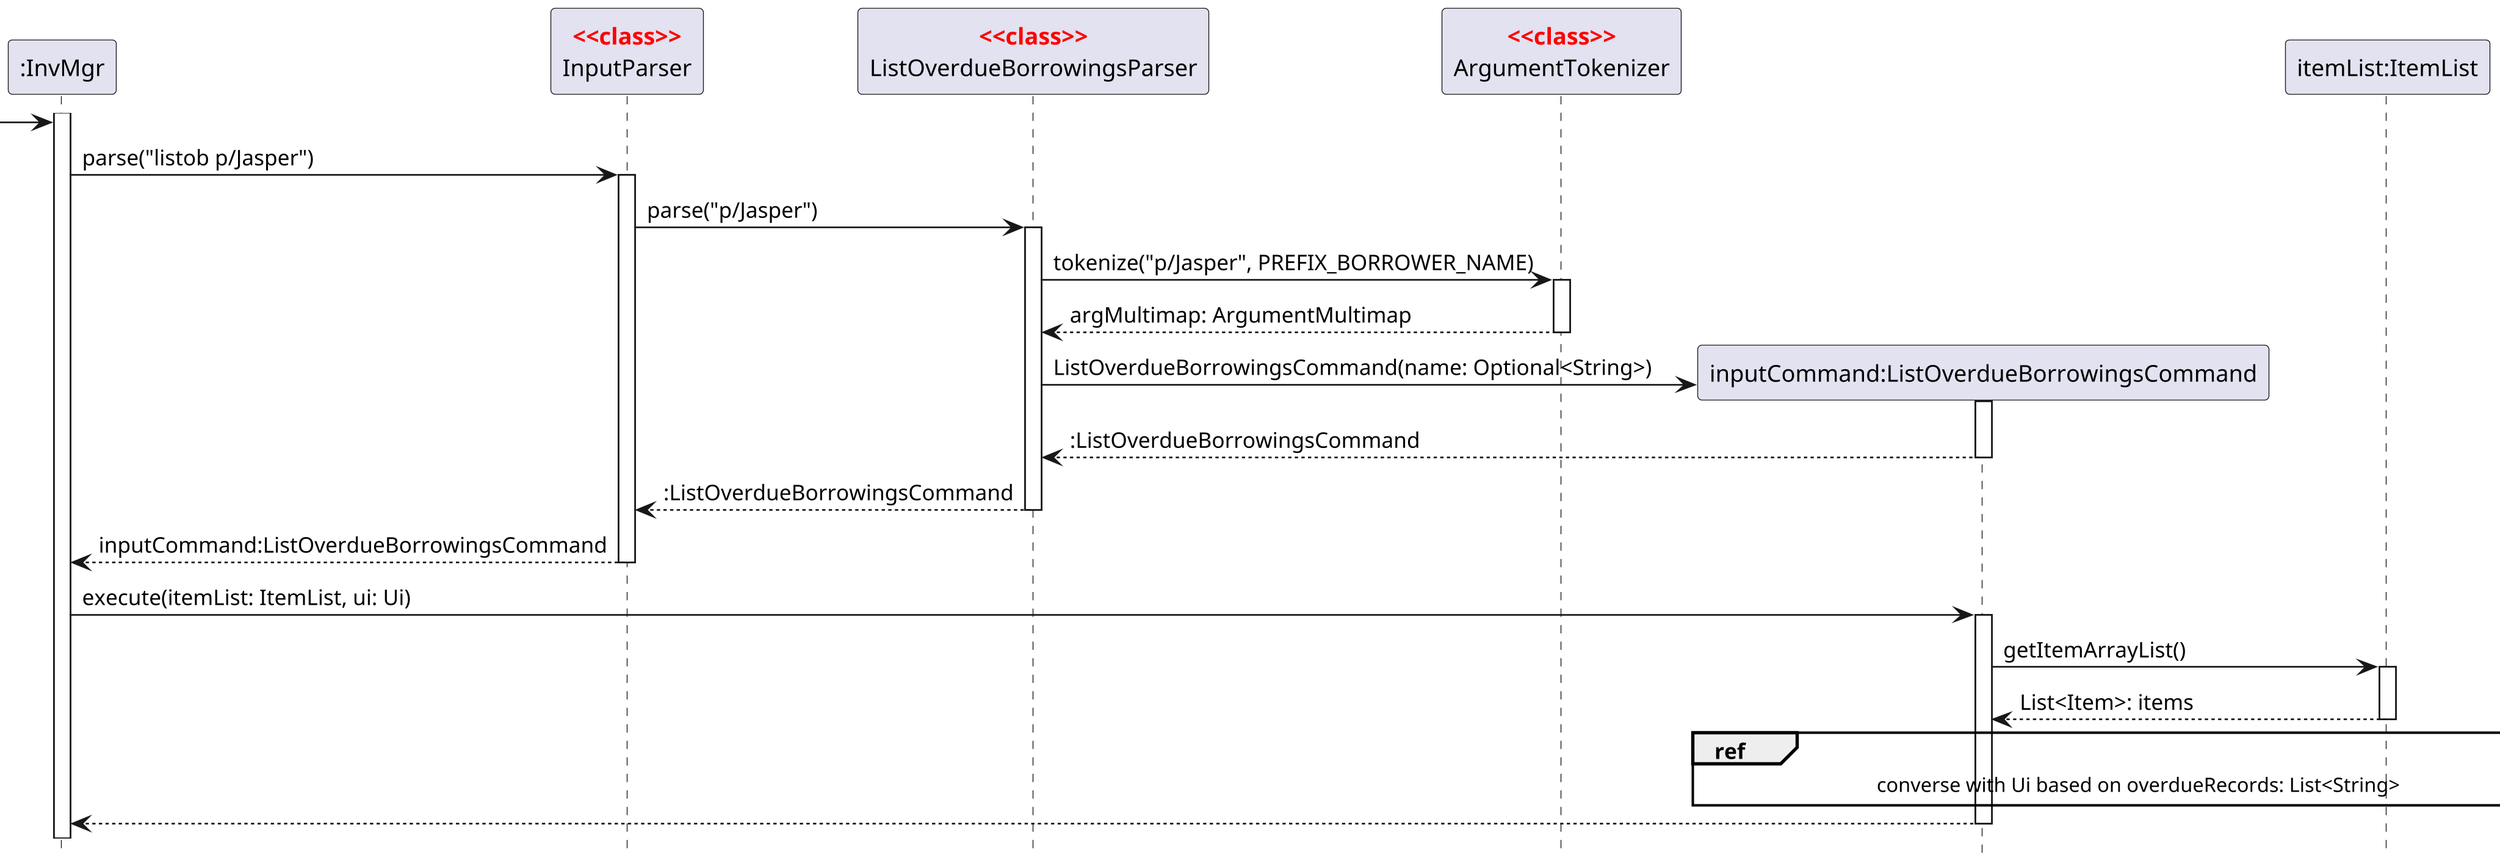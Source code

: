 @startuml
'https://plantuml.com/sequence-diagram
hide footbox

skinparam guillemet false
skinparam sequenceStereotypeFontColor red
skinparam sequenceStereotypeFontStyle bold
skinparam dpi 260

Participant ":InvMgr" as invmgr
Participant "InputParser" as input <<class>>
Participant "ListOverdueBorrowingsParser" as parser <<class>>
Participant "ArgumentTokenizer" as arg <<class>>
Participant "inputCommand:ListOverdueBorrowingsCommand" as cmd
Participant "itemList:ItemList" as itemlist
Participant "ui:Ui" as ui

activate invmgr

-> invmgr
invmgr -> input:parse("listob p/Jasper")
activate input

input -> parser:parse("p/Jasper")
activate parser

parser -> arg:tokenize("p/Jasper", PREFIX_BORROWER_NAME)
activate arg
return argMultimap: ArgumentMultimap

create cmd
parser -> cmd:ListOverdueBorrowingsCommand(name: Optional<String>)
activate cmd
return :ListOverdueBorrowingsCommand

return :ListOverdueBorrowingsCommand

return inputCommand:ListOverdueBorrowingsCommand

invmgr -> cmd:execute(itemList: ItemList, ui: Ui)
activate cmd

cmd -> itemlist:getItemArrayList()
activate itemlist
return List<Item>: items

ref over cmd, ui: converse with Ui based on overdueRecords: List<String>

return
@enduml